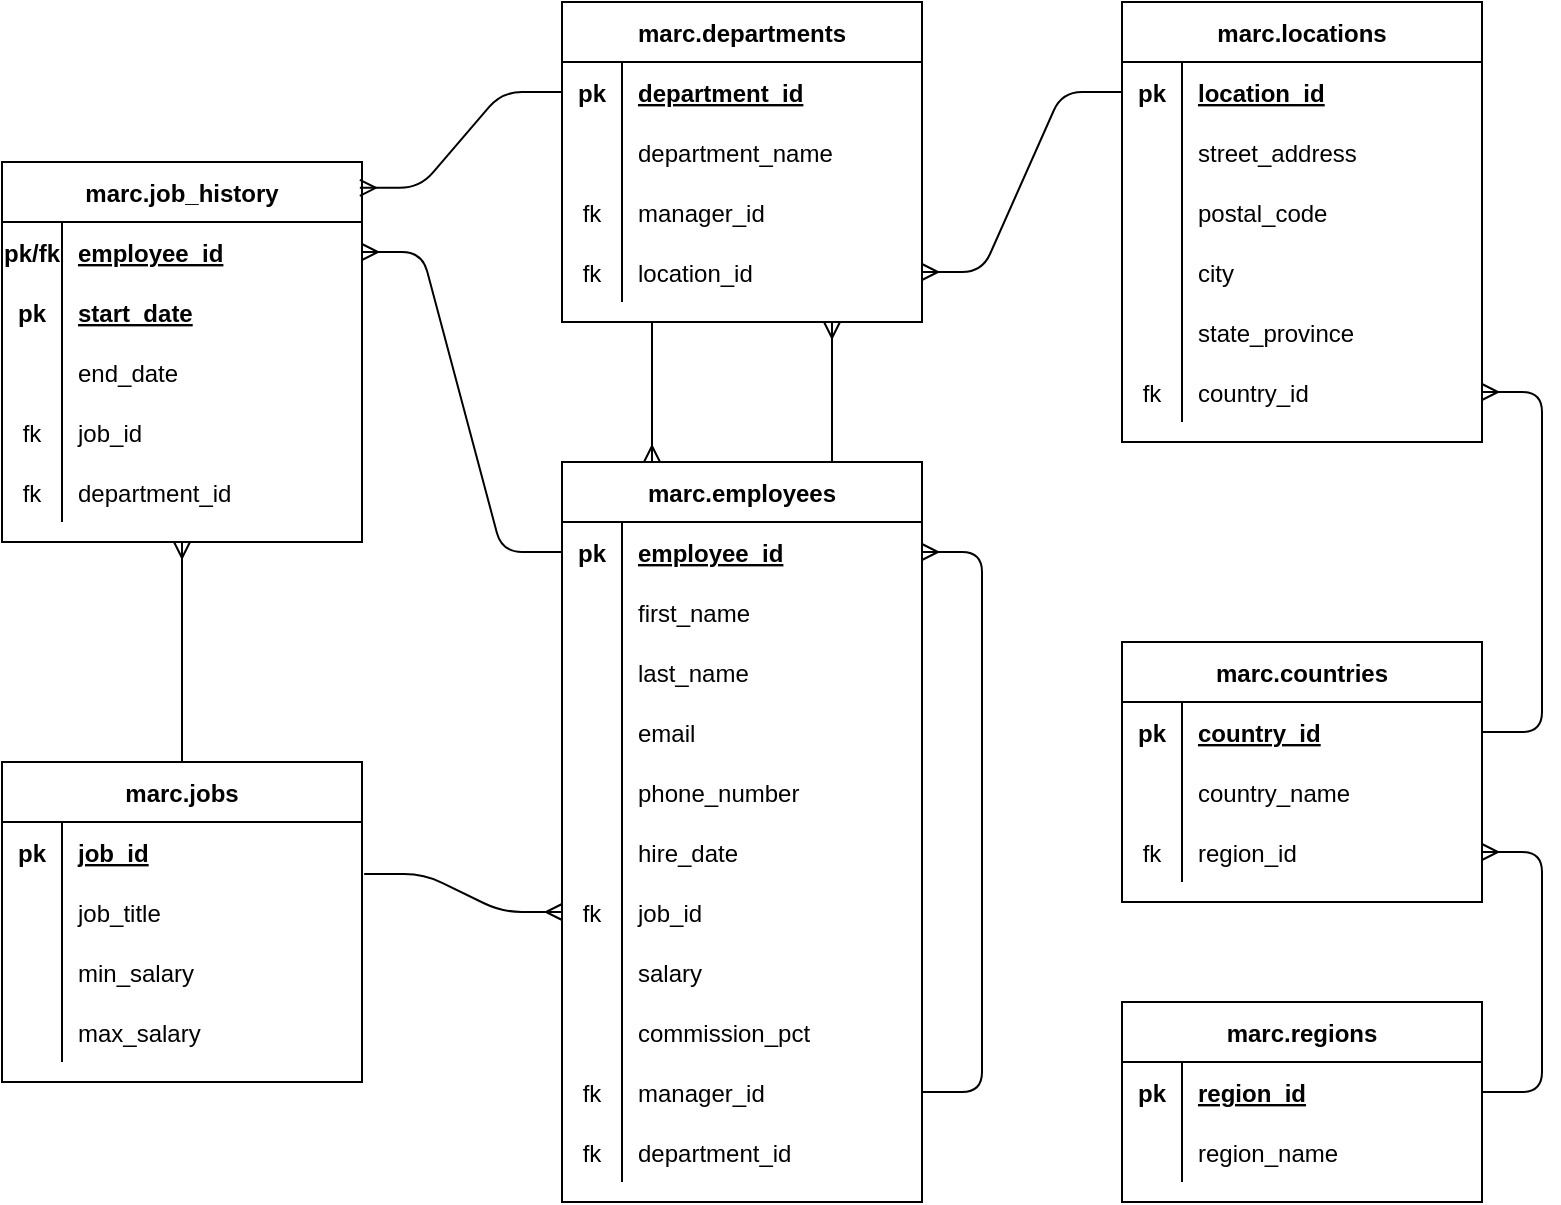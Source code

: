 <mxfile version="13.10.9" type="github">
  <diagram id="ZpVKJlafUMxPQvBSYvlX" name="Page-1">
    <mxGraphModel dx="1316" dy="794" grid="1" gridSize="10" guides="1" tooltips="1" connect="1" arrows="1" fold="1" page="1" pageScale="1" pageWidth="1100" pageHeight="850" math="0" shadow="0">
      <root>
        <mxCell id="0" />
        <mxCell id="1" parent="0" />
        <mxCell id="dgMPQlevAbUmr4scO9Fv-1" value="marc.regions" style="shape=table;startSize=30;container=1;collapsible=1;childLayout=tableLayout;fixedRows=1;rowLines=0;fontStyle=1;align=center;resizeLast=1;" parent="1" vertex="1">
          <mxGeometry x="740" y="620" width="180" height="100" as="geometry" />
        </mxCell>
        <mxCell id="dgMPQlevAbUmr4scO9Fv-2" value="" style="shape=partialRectangle;collapsible=0;dropTarget=0;pointerEvents=0;fillColor=none;top=0;left=0;bottom=1;right=0;points=[[0,0.5],[1,0.5]];portConstraint=eastwest;strokeColor=none;" parent="dgMPQlevAbUmr4scO9Fv-1" vertex="1">
          <mxGeometry y="30" width="180" height="30" as="geometry" />
        </mxCell>
        <mxCell id="dgMPQlevAbUmr4scO9Fv-3" value="pk" style="shape=partialRectangle;connectable=0;fillColor=none;top=0;left=0;bottom=0;right=0;fontStyle=1;overflow=hidden;" parent="dgMPQlevAbUmr4scO9Fv-2" vertex="1">
          <mxGeometry width="30" height="30" as="geometry" />
        </mxCell>
        <mxCell id="dgMPQlevAbUmr4scO9Fv-4" value="region_id" style="shape=partialRectangle;connectable=0;fillColor=none;top=0;left=0;bottom=0;right=0;align=left;spacingLeft=6;fontStyle=5;overflow=hidden;" parent="dgMPQlevAbUmr4scO9Fv-2" vertex="1">
          <mxGeometry x="30" width="150" height="30" as="geometry" />
        </mxCell>
        <mxCell id="dgMPQlevAbUmr4scO9Fv-5" value="" style="shape=partialRectangle;collapsible=0;dropTarget=0;pointerEvents=0;fillColor=none;top=0;left=0;bottom=0;right=0;points=[[0,0.5],[1,0.5]];portConstraint=eastwest;strokeColor=none;" parent="dgMPQlevAbUmr4scO9Fv-1" vertex="1">
          <mxGeometry y="60" width="180" height="30" as="geometry" />
        </mxCell>
        <mxCell id="dgMPQlevAbUmr4scO9Fv-6" value="" style="shape=partialRectangle;connectable=0;fillColor=none;top=0;left=0;bottom=0;right=0;editable=1;overflow=hidden;" parent="dgMPQlevAbUmr4scO9Fv-5" vertex="1">
          <mxGeometry width="30" height="30" as="geometry" />
        </mxCell>
        <mxCell id="dgMPQlevAbUmr4scO9Fv-7" value="region_name" style="shape=partialRectangle;connectable=0;fillColor=none;top=0;left=0;bottom=0;right=0;align=left;spacingLeft=6;overflow=hidden;" parent="dgMPQlevAbUmr4scO9Fv-5" vertex="1">
          <mxGeometry x="30" width="150" height="30" as="geometry" />
        </mxCell>
        <mxCell id="dgMPQlevAbUmr4scO9Fv-14" value="marc.countries" style="shape=table;startSize=30;container=1;collapsible=1;childLayout=tableLayout;fixedRows=1;rowLines=0;fontStyle=1;align=center;resizeLast=1;strokeColor=#000000;" parent="1" vertex="1">
          <mxGeometry x="740" y="440" width="180" height="130" as="geometry" />
        </mxCell>
        <mxCell id="dgMPQlevAbUmr4scO9Fv-15" value="" style="shape=partialRectangle;collapsible=0;dropTarget=0;pointerEvents=0;fillColor=none;top=0;left=0;bottom=1;right=0;points=[[0,0.5],[1,0.5]];portConstraint=eastwest;strokeColor=none;" parent="dgMPQlevAbUmr4scO9Fv-14" vertex="1">
          <mxGeometry y="30" width="180" height="30" as="geometry" />
        </mxCell>
        <mxCell id="dgMPQlevAbUmr4scO9Fv-16" value="pk" style="shape=partialRectangle;connectable=0;fillColor=none;top=0;left=0;bottom=0;right=0;fontStyle=1;overflow=hidden;" parent="dgMPQlevAbUmr4scO9Fv-15" vertex="1">
          <mxGeometry width="30" height="30" as="geometry" />
        </mxCell>
        <mxCell id="dgMPQlevAbUmr4scO9Fv-17" value="country_id" style="shape=partialRectangle;connectable=0;fillColor=none;top=0;left=0;bottom=0;right=0;align=left;spacingLeft=6;fontStyle=5;overflow=hidden;" parent="dgMPQlevAbUmr4scO9Fv-15" vertex="1">
          <mxGeometry x="30" width="150" height="30" as="geometry" />
        </mxCell>
        <mxCell id="dgMPQlevAbUmr4scO9Fv-18" value="" style="shape=partialRectangle;collapsible=0;dropTarget=0;pointerEvents=0;fillColor=none;top=0;left=0;bottom=0;right=0;points=[[0,0.5],[1,0.5]];portConstraint=eastwest;" parent="dgMPQlevAbUmr4scO9Fv-14" vertex="1">
          <mxGeometry y="60" width="180" height="30" as="geometry" />
        </mxCell>
        <mxCell id="dgMPQlevAbUmr4scO9Fv-19" value="" style="shape=partialRectangle;connectable=0;fillColor=none;top=0;left=0;bottom=0;right=0;editable=1;overflow=hidden;" parent="dgMPQlevAbUmr4scO9Fv-18" vertex="1">
          <mxGeometry width="30" height="30" as="geometry" />
        </mxCell>
        <mxCell id="dgMPQlevAbUmr4scO9Fv-20" value="country_name" style="shape=partialRectangle;connectable=0;fillColor=none;top=0;left=0;bottom=0;right=0;align=left;spacingLeft=6;overflow=hidden;" parent="dgMPQlevAbUmr4scO9Fv-18" vertex="1">
          <mxGeometry x="30" width="150" height="30" as="geometry" />
        </mxCell>
        <mxCell id="dgMPQlevAbUmr4scO9Fv-21" value="" style="shape=partialRectangle;collapsible=0;dropTarget=0;pointerEvents=0;fillColor=none;top=0;left=0;bottom=0;right=0;points=[[0,0.5],[1,0.5]];portConstraint=eastwest;" parent="dgMPQlevAbUmr4scO9Fv-14" vertex="1">
          <mxGeometry y="90" width="180" height="30" as="geometry" />
        </mxCell>
        <mxCell id="dgMPQlevAbUmr4scO9Fv-22" value="fk" style="shape=partialRectangle;connectable=0;fillColor=none;top=0;left=0;bottom=0;right=0;editable=1;overflow=hidden;" parent="dgMPQlevAbUmr4scO9Fv-21" vertex="1">
          <mxGeometry width="30" height="30" as="geometry" />
        </mxCell>
        <mxCell id="dgMPQlevAbUmr4scO9Fv-23" value="region_id" style="shape=partialRectangle;connectable=0;fillColor=none;top=0;left=0;bottom=0;right=0;align=left;spacingLeft=6;overflow=hidden;" parent="dgMPQlevAbUmr4scO9Fv-21" vertex="1">
          <mxGeometry x="30" width="150" height="30" as="geometry" />
        </mxCell>
        <mxCell id="dgMPQlevAbUmr4scO9Fv-27" value="" style="edgeStyle=entityRelationEdgeStyle;fontSize=12;html=1;endArrow=ERmany;exitX=1;exitY=0.5;exitDx=0;exitDy=0;entryX=1;entryY=0.5;entryDx=0;entryDy=0;" parent="1" source="dgMPQlevAbUmr4scO9Fv-2" target="dgMPQlevAbUmr4scO9Fv-21" edge="1">
          <mxGeometry width="100" height="100" relative="1" as="geometry">
            <mxPoint x="370" y="460" as="sourcePoint" />
            <mxPoint x="850" y="440" as="targetPoint" />
          </mxGeometry>
        </mxCell>
        <mxCell id="dgMPQlevAbUmr4scO9Fv-54" value="marc.locations" style="shape=table;startSize=30;container=1;collapsible=1;childLayout=tableLayout;fixedRows=1;rowLines=0;fontStyle=1;align=center;resizeLast=1;strokeColor=#000000;" parent="1" vertex="1">
          <mxGeometry x="740" y="120" width="180" height="220" as="geometry" />
        </mxCell>
        <mxCell id="dgMPQlevAbUmr4scO9Fv-55" value="" style="shape=partialRectangle;collapsible=0;dropTarget=0;pointerEvents=0;fillColor=none;top=0;left=0;bottom=1;right=0;points=[[0,0.5],[1,0.5]];portConstraint=eastwest;strokeColor=none;" parent="dgMPQlevAbUmr4scO9Fv-54" vertex="1">
          <mxGeometry y="30" width="180" height="30" as="geometry" />
        </mxCell>
        <mxCell id="dgMPQlevAbUmr4scO9Fv-56" value="pk" style="shape=partialRectangle;connectable=0;fillColor=none;top=0;left=0;bottom=0;right=0;fontStyle=1;overflow=hidden;" parent="dgMPQlevAbUmr4scO9Fv-55" vertex="1">
          <mxGeometry width="30" height="30" as="geometry" />
        </mxCell>
        <mxCell id="dgMPQlevAbUmr4scO9Fv-57" value="location_id" style="shape=partialRectangle;connectable=0;fillColor=none;top=0;left=0;bottom=0;right=0;align=left;spacingLeft=6;fontStyle=5;overflow=hidden;" parent="dgMPQlevAbUmr4scO9Fv-55" vertex="1">
          <mxGeometry x="30" width="150" height="30" as="geometry" />
        </mxCell>
        <mxCell id="dgMPQlevAbUmr4scO9Fv-58" value="" style="shape=partialRectangle;collapsible=0;dropTarget=0;pointerEvents=0;fillColor=none;top=0;left=0;bottom=0;right=0;points=[[0,0.5],[1,0.5]];portConstraint=eastwest;" parent="dgMPQlevAbUmr4scO9Fv-54" vertex="1">
          <mxGeometry y="60" width="180" height="30" as="geometry" />
        </mxCell>
        <mxCell id="dgMPQlevAbUmr4scO9Fv-59" value="" style="shape=partialRectangle;connectable=0;fillColor=none;top=0;left=0;bottom=0;right=0;editable=1;overflow=hidden;" parent="dgMPQlevAbUmr4scO9Fv-58" vertex="1">
          <mxGeometry width="30" height="30" as="geometry" />
        </mxCell>
        <mxCell id="dgMPQlevAbUmr4scO9Fv-60" value="street_address" style="shape=partialRectangle;connectable=0;fillColor=none;top=0;left=0;bottom=0;right=0;align=left;spacingLeft=6;overflow=hidden;" parent="dgMPQlevAbUmr4scO9Fv-58" vertex="1">
          <mxGeometry x="30" width="150" height="30" as="geometry" />
        </mxCell>
        <mxCell id="dgMPQlevAbUmr4scO9Fv-61" value="" style="shape=partialRectangle;collapsible=0;dropTarget=0;pointerEvents=0;fillColor=none;top=0;left=0;bottom=0;right=0;points=[[0,0.5],[1,0.5]];portConstraint=eastwest;" parent="dgMPQlevAbUmr4scO9Fv-54" vertex="1">
          <mxGeometry y="90" width="180" height="30" as="geometry" />
        </mxCell>
        <mxCell id="dgMPQlevAbUmr4scO9Fv-62" value="" style="shape=partialRectangle;connectable=0;fillColor=none;top=0;left=0;bottom=0;right=0;editable=1;overflow=hidden;" parent="dgMPQlevAbUmr4scO9Fv-61" vertex="1">
          <mxGeometry width="30" height="30" as="geometry" />
        </mxCell>
        <mxCell id="dgMPQlevAbUmr4scO9Fv-63" value="postal_code" style="shape=partialRectangle;connectable=0;fillColor=none;top=0;left=0;bottom=0;right=0;align=left;spacingLeft=6;overflow=hidden;" parent="dgMPQlevAbUmr4scO9Fv-61" vertex="1">
          <mxGeometry x="30" width="150" height="30" as="geometry" />
        </mxCell>
        <mxCell id="dgMPQlevAbUmr4scO9Fv-64" value="" style="shape=partialRectangle;collapsible=0;dropTarget=0;pointerEvents=0;fillColor=none;top=0;left=0;bottom=0;right=0;points=[[0,0.5],[1,0.5]];portConstraint=eastwest;" parent="dgMPQlevAbUmr4scO9Fv-54" vertex="1">
          <mxGeometry y="120" width="180" height="30" as="geometry" />
        </mxCell>
        <mxCell id="dgMPQlevAbUmr4scO9Fv-65" value="" style="shape=partialRectangle;connectable=0;fillColor=none;top=0;left=0;bottom=0;right=0;editable=1;overflow=hidden;" parent="dgMPQlevAbUmr4scO9Fv-64" vertex="1">
          <mxGeometry width="30" height="30" as="geometry" />
        </mxCell>
        <mxCell id="dgMPQlevAbUmr4scO9Fv-66" value="city" style="shape=partialRectangle;connectable=0;fillColor=none;top=0;left=0;bottom=0;right=0;align=left;spacingLeft=6;overflow=hidden;" parent="dgMPQlevAbUmr4scO9Fv-64" vertex="1">
          <mxGeometry x="30" width="150" height="30" as="geometry" />
        </mxCell>
        <mxCell id="dgMPQlevAbUmr4scO9Fv-71" value="" style="shape=partialRectangle;collapsible=0;dropTarget=0;pointerEvents=0;fillColor=none;top=0;left=0;bottom=0;right=0;points=[[0,0.5],[1,0.5]];portConstraint=eastwest;" parent="dgMPQlevAbUmr4scO9Fv-54" vertex="1">
          <mxGeometry y="150" width="180" height="30" as="geometry" />
        </mxCell>
        <mxCell id="dgMPQlevAbUmr4scO9Fv-72" value="" style="shape=partialRectangle;connectable=0;fillColor=none;top=0;left=0;bottom=0;right=0;editable=1;overflow=hidden;" parent="dgMPQlevAbUmr4scO9Fv-71" vertex="1">
          <mxGeometry width="30" height="30" as="geometry" />
        </mxCell>
        <mxCell id="dgMPQlevAbUmr4scO9Fv-73" value="state_province" style="shape=partialRectangle;connectable=0;fillColor=none;top=0;left=0;bottom=0;right=0;align=left;spacingLeft=6;overflow=hidden;" parent="dgMPQlevAbUmr4scO9Fv-71" vertex="1">
          <mxGeometry x="30" width="150" height="30" as="geometry" />
        </mxCell>
        <mxCell id="dgMPQlevAbUmr4scO9Fv-74" value="" style="shape=partialRectangle;collapsible=0;dropTarget=0;pointerEvents=0;fillColor=none;top=0;left=0;bottom=0;right=0;points=[[0,0.5],[1,0.5]];portConstraint=eastwest;" parent="dgMPQlevAbUmr4scO9Fv-54" vertex="1">
          <mxGeometry y="180" width="180" height="30" as="geometry" />
        </mxCell>
        <mxCell id="dgMPQlevAbUmr4scO9Fv-75" value="fk" style="shape=partialRectangle;connectable=0;fillColor=none;top=0;left=0;bottom=0;right=0;editable=1;overflow=hidden;" parent="dgMPQlevAbUmr4scO9Fv-74" vertex="1">
          <mxGeometry width="30" height="30" as="geometry" />
        </mxCell>
        <mxCell id="dgMPQlevAbUmr4scO9Fv-76" value="country_id" style="shape=partialRectangle;connectable=0;fillColor=none;top=0;left=0;bottom=0;right=0;align=left;spacingLeft=6;overflow=hidden;" parent="dgMPQlevAbUmr4scO9Fv-74" vertex="1">
          <mxGeometry x="30" width="150" height="30" as="geometry" />
        </mxCell>
        <mxCell id="dgMPQlevAbUmr4scO9Fv-77" value="" style="edgeStyle=entityRelationEdgeStyle;fontSize=12;html=1;endArrow=ERmany;exitX=1;exitY=0.5;exitDx=0;exitDy=0;" parent="1" source="dgMPQlevAbUmr4scO9Fv-15" target="dgMPQlevAbUmr4scO9Fv-74" edge="1">
          <mxGeometry width="100" height="100" relative="1" as="geometry">
            <mxPoint x="370" y="500" as="sourcePoint" />
            <mxPoint x="470" y="400" as="targetPoint" />
          </mxGeometry>
        </mxCell>
        <mxCell id="dgMPQlevAbUmr4scO9Fv-78" value="marc.departments" style="shape=table;startSize=30;container=1;collapsible=1;childLayout=tableLayout;fixedRows=1;rowLines=0;fontStyle=1;align=center;resizeLast=1;strokeColor=#000000;" parent="1" vertex="1">
          <mxGeometry x="460" y="120" width="180" height="160" as="geometry" />
        </mxCell>
        <mxCell id="dgMPQlevAbUmr4scO9Fv-79" value="" style="shape=partialRectangle;collapsible=0;dropTarget=0;pointerEvents=0;fillColor=none;top=0;left=0;bottom=1;right=0;points=[[0,0.5],[1,0.5]];portConstraint=eastwest;strokeColor=none;" parent="dgMPQlevAbUmr4scO9Fv-78" vertex="1">
          <mxGeometry y="30" width="180" height="30" as="geometry" />
        </mxCell>
        <mxCell id="dgMPQlevAbUmr4scO9Fv-80" value="pk" style="shape=partialRectangle;connectable=0;fillColor=none;top=0;left=0;bottom=0;right=0;fontStyle=1;overflow=hidden;" parent="dgMPQlevAbUmr4scO9Fv-79" vertex="1">
          <mxGeometry width="30" height="30" as="geometry" />
        </mxCell>
        <mxCell id="dgMPQlevAbUmr4scO9Fv-81" value="department_id" style="shape=partialRectangle;connectable=0;fillColor=none;top=0;left=0;bottom=0;right=0;align=left;spacingLeft=6;fontStyle=5;overflow=hidden;" parent="dgMPQlevAbUmr4scO9Fv-79" vertex="1">
          <mxGeometry x="30" width="150" height="30" as="geometry" />
        </mxCell>
        <mxCell id="dgMPQlevAbUmr4scO9Fv-82" value="" style="shape=partialRectangle;collapsible=0;dropTarget=0;pointerEvents=0;fillColor=none;top=0;left=0;bottom=0;right=0;points=[[0,0.5],[1,0.5]];portConstraint=eastwest;" parent="dgMPQlevAbUmr4scO9Fv-78" vertex="1">
          <mxGeometry y="60" width="180" height="30" as="geometry" />
        </mxCell>
        <mxCell id="dgMPQlevAbUmr4scO9Fv-83" value="" style="shape=partialRectangle;connectable=0;fillColor=none;top=0;left=0;bottom=0;right=0;editable=1;overflow=hidden;" parent="dgMPQlevAbUmr4scO9Fv-82" vertex="1">
          <mxGeometry width="30" height="30" as="geometry" />
        </mxCell>
        <mxCell id="dgMPQlevAbUmr4scO9Fv-84" value="department_name" style="shape=partialRectangle;connectable=0;fillColor=none;top=0;left=0;bottom=0;right=0;align=left;spacingLeft=6;overflow=hidden;" parent="dgMPQlevAbUmr4scO9Fv-82" vertex="1">
          <mxGeometry x="30" width="150" height="30" as="geometry" />
        </mxCell>
        <mxCell id="dgMPQlevAbUmr4scO9Fv-85" value="" style="shape=partialRectangle;collapsible=0;dropTarget=0;pointerEvents=0;fillColor=none;top=0;left=0;bottom=0;right=0;points=[[0,0.5],[1,0.5]];portConstraint=eastwest;" parent="dgMPQlevAbUmr4scO9Fv-78" vertex="1">
          <mxGeometry y="90" width="180" height="30" as="geometry" />
        </mxCell>
        <mxCell id="dgMPQlevAbUmr4scO9Fv-86" value="fk" style="shape=partialRectangle;connectable=0;fillColor=none;top=0;left=0;bottom=0;right=0;editable=1;overflow=hidden;" parent="dgMPQlevAbUmr4scO9Fv-85" vertex="1">
          <mxGeometry width="30" height="30" as="geometry" />
        </mxCell>
        <mxCell id="dgMPQlevAbUmr4scO9Fv-87" value="manager_id" style="shape=partialRectangle;connectable=0;fillColor=none;top=0;left=0;bottom=0;right=0;align=left;spacingLeft=6;overflow=hidden;" parent="dgMPQlevAbUmr4scO9Fv-85" vertex="1">
          <mxGeometry x="30" width="150" height="30" as="geometry" />
        </mxCell>
        <mxCell id="dgMPQlevAbUmr4scO9Fv-88" value="" style="shape=partialRectangle;collapsible=0;dropTarget=0;pointerEvents=0;fillColor=none;top=0;left=0;bottom=0;right=0;points=[[0,0.5],[1,0.5]];portConstraint=eastwest;" parent="dgMPQlevAbUmr4scO9Fv-78" vertex="1">
          <mxGeometry y="120" width="180" height="30" as="geometry" />
        </mxCell>
        <mxCell id="dgMPQlevAbUmr4scO9Fv-89" value="fk" style="shape=partialRectangle;connectable=0;fillColor=none;top=0;left=0;bottom=0;right=0;editable=1;overflow=hidden;" parent="dgMPQlevAbUmr4scO9Fv-88" vertex="1">
          <mxGeometry width="30" height="30" as="geometry" />
        </mxCell>
        <mxCell id="dgMPQlevAbUmr4scO9Fv-90" value="location_id" style="shape=partialRectangle;connectable=0;fillColor=none;top=0;left=0;bottom=0;right=0;align=left;spacingLeft=6;overflow=hidden;" parent="dgMPQlevAbUmr4scO9Fv-88" vertex="1">
          <mxGeometry x="30" width="150" height="30" as="geometry" />
        </mxCell>
        <mxCell id="dgMPQlevAbUmr4scO9Fv-91" value="" style="edgeStyle=entityRelationEdgeStyle;fontSize=12;html=1;endArrow=ERmany;entryX=1;entryY=0.5;entryDx=0;entryDy=0;exitX=0;exitY=0.5;exitDx=0;exitDy=0;" parent="1" source="dgMPQlevAbUmr4scO9Fv-55" target="dgMPQlevAbUmr4scO9Fv-88" edge="1">
          <mxGeometry width="100" height="100" relative="1" as="geometry">
            <mxPoint x="370" y="500" as="sourcePoint" />
            <mxPoint x="470" y="400" as="targetPoint" />
          </mxGeometry>
        </mxCell>
        <mxCell id="dgMPQlevAbUmr4scO9Fv-105" value="marc.employees" style="shape=table;startSize=30;container=1;collapsible=1;childLayout=tableLayout;fixedRows=1;rowLines=0;fontStyle=1;align=center;resizeLast=1;strokeColor=#000000;" parent="1" vertex="1">
          <mxGeometry x="460" y="350" width="180" height="370" as="geometry" />
        </mxCell>
        <mxCell id="dgMPQlevAbUmr4scO9Fv-106" value="" style="shape=partialRectangle;collapsible=0;dropTarget=0;pointerEvents=0;fillColor=none;top=0;left=0;bottom=1;right=0;points=[[0,0.5],[1,0.5]];portConstraint=eastwest;strokeColor=none;" parent="dgMPQlevAbUmr4scO9Fv-105" vertex="1">
          <mxGeometry y="30" width="180" height="30" as="geometry" />
        </mxCell>
        <mxCell id="dgMPQlevAbUmr4scO9Fv-107" value="pk" style="shape=partialRectangle;connectable=0;fillColor=none;top=0;left=0;bottom=0;right=0;fontStyle=1;overflow=hidden;" parent="dgMPQlevAbUmr4scO9Fv-106" vertex="1">
          <mxGeometry width="30" height="30" as="geometry" />
        </mxCell>
        <mxCell id="dgMPQlevAbUmr4scO9Fv-108" value="employee_id" style="shape=partialRectangle;connectable=0;fillColor=none;top=0;left=0;bottom=0;right=0;align=left;spacingLeft=6;fontStyle=5;overflow=hidden;" parent="dgMPQlevAbUmr4scO9Fv-106" vertex="1">
          <mxGeometry x="30" width="150" height="30" as="geometry" />
        </mxCell>
        <mxCell id="dgMPQlevAbUmr4scO9Fv-109" value="" style="shape=partialRectangle;collapsible=0;dropTarget=0;pointerEvents=0;fillColor=none;top=0;left=0;bottom=0;right=0;points=[[0,0.5],[1,0.5]];portConstraint=eastwest;" parent="dgMPQlevAbUmr4scO9Fv-105" vertex="1">
          <mxGeometry y="60" width="180" height="30" as="geometry" />
        </mxCell>
        <mxCell id="dgMPQlevAbUmr4scO9Fv-110" value="" style="shape=partialRectangle;connectable=0;fillColor=none;top=0;left=0;bottom=0;right=0;editable=1;overflow=hidden;" parent="dgMPQlevAbUmr4scO9Fv-109" vertex="1">
          <mxGeometry width="30" height="30" as="geometry" />
        </mxCell>
        <mxCell id="dgMPQlevAbUmr4scO9Fv-111" value="first_name" style="shape=partialRectangle;connectable=0;fillColor=none;top=0;left=0;bottom=0;right=0;align=left;spacingLeft=6;overflow=hidden;" parent="dgMPQlevAbUmr4scO9Fv-109" vertex="1">
          <mxGeometry x="30" width="150" height="30" as="geometry" />
        </mxCell>
        <mxCell id="dgMPQlevAbUmr4scO9Fv-112" value="" style="shape=partialRectangle;collapsible=0;dropTarget=0;pointerEvents=0;fillColor=none;top=0;left=0;bottom=0;right=0;points=[[0,0.5],[1,0.5]];portConstraint=eastwest;" parent="dgMPQlevAbUmr4scO9Fv-105" vertex="1">
          <mxGeometry y="90" width="180" height="30" as="geometry" />
        </mxCell>
        <mxCell id="dgMPQlevAbUmr4scO9Fv-113" value="" style="shape=partialRectangle;connectable=0;fillColor=none;top=0;left=0;bottom=0;right=0;editable=1;overflow=hidden;" parent="dgMPQlevAbUmr4scO9Fv-112" vertex="1">
          <mxGeometry width="30" height="30" as="geometry" />
        </mxCell>
        <mxCell id="dgMPQlevAbUmr4scO9Fv-114" value="last_name" style="shape=partialRectangle;connectable=0;fillColor=none;top=0;left=0;bottom=0;right=0;align=left;spacingLeft=6;overflow=hidden;" parent="dgMPQlevAbUmr4scO9Fv-112" vertex="1">
          <mxGeometry x="30" width="150" height="30" as="geometry" />
        </mxCell>
        <mxCell id="dgMPQlevAbUmr4scO9Fv-115" value="" style="shape=partialRectangle;collapsible=0;dropTarget=0;pointerEvents=0;fillColor=none;top=0;left=0;bottom=0;right=0;points=[[0,0.5],[1,0.5]];portConstraint=eastwest;" parent="dgMPQlevAbUmr4scO9Fv-105" vertex="1">
          <mxGeometry y="120" width="180" height="30" as="geometry" />
        </mxCell>
        <mxCell id="dgMPQlevAbUmr4scO9Fv-116" value="" style="shape=partialRectangle;connectable=0;fillColor=none;top=0;left=0;bottom=0;right=0;editable=1;overflow=hidden;" parent="dgMPQlevAbUmr4scO9Fv-115" vertex="1">
          <mxGeometry width="30" height="30" as="geometry" />
        </mxCell>
        <mxCell id="dgMPQlevAbUmr4scO9Fv-117" value="email" style="shape=partialRectangle;connectable=0;fillColor=none;top=0;left=0;bottom=0;right=0;align=left;spacingLeft=6;overflow=hidden;" parent="dgMPQlevAbUmr4scO9Fv-115" vertex="1">
          <mxGeometry x="30" width="150" height="30" as="geometry" />
        </mxCell>
        <mxCell id="dgMPQlevAbUmr4scO9Fv-118" value="" style="shape=partialRectangle;collapsible=0;dropTarget=0;pointerEvents=0;fillColor=none;top=0;left=0;bottom=0;right=0;points=[[0,0.5],[1,0.5]];portConstraint=eastwest;" parent="dgMPQlevAbUmr4scO9Fv-105" vertex="1">
          <mxGeometry y="150" width="180" height="30" as="geometry" />
        </mxCell>
        <mxCell id="dgMPQlevAbUmr4scO9Fv-119" value="" style="shape=partialRectangle;connectable=0;fillColor=none;top=0;left=0;bottom=0;right=0;editable=1;overflow=hidden;" parent="dgMPQlevAbUmr4scO9Fv-118" vertex="1">
          <mxGeometry width="30" height="30" as="geometry" />
        </mxCell>
        <mxCell id="dgMPQlevAbUmr4scO9Fv-120" value="phone_number" style="shape=partialRectangle;connectable=0;fillColor=none;top=0;left=0;bottom=0;right=0;align=left;spacingLeft=6;overflow=hidden;" parent="dgMPQlevAbUmr4scO9Fv-118" vertex="1">
          <mxGeometry x="30" width="150" height="30" as="geometry" />
        </mxCell>
        <mxCell id="dgMPQlevAbUmr4scO9Fv-121" value="" style="shape=partialRectangle;collapsible=0;dropTarget=0;pointerEvents=0;fillColor=none;top=0;left=0;bottom=0;right=0;points=[[0,0.5],[1,0.5]];portConstraint=eastwest;" parent="dgMPQlevAbUmr4scO9Fv-105" vertex="1">
          <mxGeometry y="180" width="180" height="30" as="geometry" />
        </mxCell>
        <mxCell id="dgMPQlevAbUmr4scO9Fv-122" value="" style="shape=partialRectangle;connectable=0;fillColor=none;top=0;left=0;bottom=0;right=0;editable=1;overflow=hidden;" parent="dgMPQlevAbUmr4scO9Fv-121" vertex="1">
          <mxGeometry width="30" height="30" as="geometry" />
        </mxCell>
        <mxCell id="dgMPQlevAbUmr4scO9Fv-123" value="hire_date" style="shape=partialRectangle;connectable=0;fillColor=none;top=0;left=0;bottom=0;right=0;align=left;spacingLeft=6;overflow=hidden;" parent="dgMPQlevAbUmr4scO9Fv-121" vertex="1">
          <mxGeometry x="30" width="150" height="30" as="geometry" />
        </mxCell>
        <mxCell id="dgMPQlevAbUmr4scO9Fv-124" value="" style="shape=partialRectangle;collapsible=0;dropTarget=0;pointerEvents=0;fillColor=none;top=0;left=0;bottom=0;right=0;points=[[0,0.5],[1,0.5]];portConstraint=eastwest;" parent="dgMPQlevAbUmr4scO9Fv-105" vertex="1">
          <mxGeometry y="210" width="180" height="30" as="geometry" />
        </mxCell>
        <mxCell id="dgMPQlevAbUmr4scO9Fv-125" value="fk" style="shape=partialRectangle;connectable=0;fillColor=none;top=0;left=0;bottom=0;right=0;editable=1;overflow=hidden;" parent="dgMPQlevAbUmr4scO9Fv-124" vertex="1">
          <mxGeometry width="30" height="30" as="geometry" />
        </mxCell>
        <mxCell id="dgMPQlevAbUmr4scO9Fv-126" value="job_id" style="shape=partialRectangle;connectable=0;fillColor=none;top=0;left=0;bottom=0;right=0;align=left;spacingLeft=6;overflow=hidden;" parent="dgMPQlevAbUmr4scO9Fv-124" vertex="1">
          <mxGeometry x="30" width="150" height="30" as="geometry" />
        </mxCell>
        <mxCell id="dgMPQlevAbUmr4scO9Fv-127" value="" style="shape=partialRectangle;collapsible=0;dropTarget=0;pointerEvents=0;fillColor=none;top=0;left=0;bottom=0;right=0;points=[[0,0.5],[1,0.5]];portConstraint=eastwest;" parent="dgMPQlevAbUmr4scO9Fv-105" vertex="1">
          <mxGeometry y="240" width="180" height="30" as="geometry" />
        </mxCell>
        <mxCell id="dgMPQlevAbUmr4scO9Fv-128" value="" style="shape=partialRectangle;connectable=0;fillColor=none;top=0;left=0;bottom=0;right=0;editable=1;overflow=hidden;" parent="dgMPQlevAbUmr4scO9Fv-127" vertex="1">
          <mxGeometry width="30" height="30" as="geometry" />
        </mxCell>
        <mxCell id="dgMPQlevAbUmr4scO9Fv-129" value="salary" style="shape=partialRectangle;connectable=0;fillColor=none;top=0;left=0;bottom=0;right=0;align=left;spacingLeft=6;overflow=hidden;" parent="dgMPQlevAbUmr4scO9Fv-127" vertex="1">
          <mxGeometry x="30" width="150" height="30" as="geometry" />
        </mxCell>
        <mxCell id="dgMPQlevAbUmr4scO9Fv-130" value="" style="shape=partialRectangle;collapsible=0;dropTarget=0;pointerEvents=0;fillColor=none;top=0;left=0;bottom=0;right=0;points=[[0,0.5],[1,0.5]];portConstraint=eastwest;" parent="dgMPQlevAbUmr4scO9Fv-105" vertex="1">
          <mxGeometry y="270" width="180" height="30" as="geometry" />
        </mxCell>
        <mxCell id="dgMPQlevAbUmr4scO9Fv-131" value="" style="shape=partialRectangle;connectable=0;fillColor=none;top=0;left=0;bottom=0;right=0;editable=1;overflow=hidden;" parent="dgMPQlevAbUmr4scO9Fv-130" vertex="1">
          <mxGeometry width="30" height="30" as="geometry" />
        </mxCell>
        <mxCell id="dgMPQlevAbUmr4scO9Fv-132" value="commission_pct" style="shape=partialRectangle;connectable=0;fillColor=none;top=0;left=0;bottom=0;right=0;align=left;spacingLeft=6;overflow=hidden;" parent="dgMPQlevAbUmr4scO9Fv-130" vertex="1">
          <mxGeometry x="30" width="150" height="30" as="geometry" />
        </mxCell>
        <mxCell id="dgMPQlevAbUmr4scO9Fv-133" value="" style="shape=partialRectangle;collapsible=0;dropTarget=0;pointerEvents=0;fillColor=none;top=0;left=0;bottom=0;right=0;points=[[0,0.5],[1,0.5]];portConstraint=eastwest;" parent="dgMPQlevAbUmr4scO9Fv-105" vertex="1">
          <mxGeometry y="300" width="180" height="30" as="geometry" />
        </mxCell>
        <mxCell id="dgMPQlevAbUmr4scO9Fv-134" value="fk" style="shape=partialRectangle;connectable=0;fillColor=none;top=0;left=0;bottom=0;right=0;editable=1;overflow=hidden;" parent="dgMPQlevAbUmr4scO9Fv-133" vertex="1">
          <mxGeometry width="30" height="30" as="geometry" />
        </mxCell>
        <mxCell id="dgMPQlevAbUmr4scO9Fv-135" value="manager_id" style="shape=partialRectangle;connectable=0;fillColor=none;top=0;left=0;bottom=0;right=0;align=left;spacingLeft=6;overflow=hidden;" parent="dgMPQlevAbUmr4scO9Fv-133" vertex="1">
          <mxGeometry x="30" width="150" height="30" as="geometry" />
        </mxCell>
        <mxCell id="dgMPQlevAbUmr4scO9Fv-136" value="" style="shape=partialRectangle;collapsible=0;dropTarget=0;pointerEvents=0;fillColor=none;top=0;left=0;bottom=0;right=0;points=[[0,0.5],[1,0.5]];portConstraint=eastwest;" parent="dgMPQlevAbUmr4scO9Fv-105" vertex="1">
          <mxGeometry y="330" width="180" height="30" as="geometry" />
        </mxCell>
        <mxCell id="dgMPQlevAbUmr4scO9Fv-137" value="fk" style="shape=partialRectangle;connectable=0;fillColor=none;top=0;left=0;bottom=0;right=0;editable=1;overflow=hidden;" parent="dgMPQlevAbUmr4scO9Fv-136" vertex="1">
          <mxGeometry width="30" height="30" as="geometry" />
        </mxCell>
        <mxCell id="dgMPQlevAbUmr4scO9Fv-138" value="department_id" style="shape=partialRectangle;connectable=0;fillColor=none;top=0;left=0;bottom=0;right=0;align=left;spacingLeft=6;overflow=hidden;" parent="dgMPQlevAbUmr4scO9Fv-136" vertex="1">
          <mxGeometry x="30" width="150" height="30" as="geometry" />
        </mxCell>
        <mxCell id="b_ozZTmYtbOjiBoSTfj9-3" value="" style="edgeStyle=entityRelationEdgeStyle;fontSize=12;html=1;endArrow=ERmany;exitX=1;exitY=0.5;exitDx=0;exitDy=0;entryX=1;entryY=0.5;entryDx=0;entryDy=0;" edge="1" parent="dgMPQlevAbUmr4scO9Fv-105" source="dgMPQlevAbUmr4scO9Fv-133" target="dgMPQlevAbUmr4scO9Fv-106">
          <mxGeometry width="100" height="100" relative="1" as="geometry">
            <mxPoint x="210" y="100" as="sourcePoint" />
            <mxPoint x="134.94" y="171.11" as="targetPoint" />
          </mxGeometry>
        </mxCell>
        <mxCell id="dgMPQlevAbUmr4scO9Fv-145" value="marc.job_history" style="shape=table;startSize=30;container=1;collapsible=1;childLayout=tableLayout;fixedRows=1;rowLines=0;fontStyle=1;align=center;resizeLast=1;strokeColor=#000000;" parent="1" vertex="1">
          <mxGeometry x="180" y="200" width="180" height="190" as="geometry" />
        </mxCell>
        <mxCell id="dgMPQlevAbUmr4scO9Fv-146" value="" style="shape=partialRectangle;collapsible=0;dropTarget=0;pointerEvents=0;fillColor=none;top=0;left=0;bottom=1;right=0;points=[[0,0.5],[1,0.5]];portConstraint=eastwest;strokeColor=none;" parent="dgMPQlevAbUmr4scO9Fv-145" vertex="1">
          <mxGeometry y="30" width="180" height="30" as="geometry" />
        </mxCell>
        <mxCell id="dgMPQlevAbUmr4scO9Fv-147" value="pk/fk" style="shape=partialRectangle;connectable=0;fillColor=none;top=0;left=0;bottom=0;right=0;fontStyle=1;overflow=hidden;" parent="dgMPQlevAbUmr4scO9Fv-146" vertex="1">
          <mxGeometry width="30" height="30" as="geometry" />
        </mxCell>
        <mxCell id="dgMPQlevAbUmr4scO9Fv-148" value="employee_id" style="shape=partialRectangle;connectable=0;fillColor=none;top=0;left=0;bottom=0;right=0;align=left;spacingLeft=6;fontStyle=5;overflow=hidden;" parent="dgMPQlevAbUmr4scO9Fv-146" vertex="1">
          <mxGeometry x="30" width="150" height="30" as="geometry" />
        </mxCell>
        <mxCell id="dgMPQlevAbUmr4scO9Fv-149" value="" style="shape=partialRectangle;collapsible=0;dropTarget=0;pointerEvents=0;fillColor=none;top=0;left=0;bottom=0;right=0;points=[[0,0.5],[1,0.5]];portConstraint=eastwest;" parent="dgMPQlevAbUmr4scO9Fv-145" vertex="1">
          <mxGeometry y="60" width="180" height="30" as="geometry" />
        </mxCell>
        <mxCell id="dgMPQlevAbUmr4scO9Fv-150" value="pk" style="shape=partialRectangle;connectable=0;fillColor=none;top=0;left=0;bottom=0;right=0;editable=1;overflow=hidden;fontStyle=1" parent="dgMPQlevAbUmr4scO9Fv-149" vertex="1">
          <mxGeometry width="30" height="30" as="geometry" />
        </mxCell>
        <mxCell id="dgMPQlevAbUmr4scO9Fv-151" value="start_date" style="shape=partialRectangle;connectable=0;fillColor=none;top=0;left=0;bottom=0;right=0;align=left;spacingLeft=6;overflow=hidden;fontStyle=5" parent="dgMPQlevAbUmr4scO9Fv-149" vertex="1">
          <mxGeometry x="30" width="150" height="30" as="geometry" />
        </mxCell>
        <mxCell id="dgMPQlevAbUmr4scO9Fv-152" value="" style="shape=partialRectangle;collapsible=0;dropTarget=0;pointerEvents=0;fillColor=none;top=0;left=0;bottom=0;right=0;points=[[0,0.5],[1,0.5]];portConstraint=eastwest;" parent="dgMPQlevAbUmr4scO9Fv-145" vertex="1">
          <mxGeometry y="90" width="180" height="30" as="geometry" />
        </mxCell>
        <mxCell id="dgMPQlevAbUmr4scO9Fv-153" value="" style="shape=partialRectangle;connectable=0;fillColor=none;top=0;left=0;bottom=0;right=0;editable=1;overflow=hidden;fontStyle=1" parent="dgMPQlevAbUmr4scO9Fv-152" vertex="1">
          <mxGeometry width="30" height="30" as="geometry" />
        </mxCell>
        <mxCell id="dgMPQlevAbUmr4scO9Fv-154" value="end_date" style="shape=partialRectangle;connectable=0;fillColor=none;top=0;left=0;bottom=0;right=0;align=left;spacingLeft=6;overflow=hidden;fontStyle=0" parent="dgMPQlevAbUmr4scO9Fv-152" vertex="1">
          <mxGeometry x="30" width="150" height="30" as="geometry" />
        </mxCell>
        <mxCell id="dgMPQlevAbUmr4scO9Fv-155" value="" style="shape=partialRectangle;collapsible=0;dropTarget=0;pointerEvents=0;fillColor=none;top=0;left=0;bottom=0;right=0;points=[[0,0.5],[1,0.5]];portConstraint=eastwest;" parent="dgMPQlevAbUmr4scO9Fv-145" vertex="1">
          <mxGeometry y="120" width="180" height="30" as="geometry" />
        </mxCell>
        <mxCell id="dgMPQlevAbUmr4scO9Fv-156" value="fk" style="shape=partialRectangle;connectable=0;fillColor=none;top=0;left=0;bottom=0;right=0;editable=1;overflow=hidden;" parent="dgMPQlevAbUmr4scO9Fv-155" vertex="1">
          <mxGeometry width="30" height="30" as="geometry" />
        </mxCell>
        <mxCell id="dgMPQlevAbUmr4scO9Fv-157" value="job_id" style="shape=partialRectangle;connectable=0;fillColor=none;top=0;left=0;bottom=0;right=0;align=left;spacingLeft=6;overflow=hidden;" parent="dgMPQlevAbUmr4scO9Fv-155" vertex="1">
          <mxGeometry x="30" width="150" height="30" as="geometry" />
        </mxCell>
        <mxCell id="dgMPQlevAbUmr4scO9Fv-171" value="" style="shape=partialRectangle;collapsible=0;dropTarget=0;pointerEvents=0;fillColor=none;top=0;left=0;bottom=0;right=0;points=[[0,0.5],[1,0.5]];portConstraint=eastwest;" parent="dgMPQlevAbUmr4scO9Fv-145" vertex="1">
          <mxGeometry y="150" width="180" height="30" as="geometry" />
        </mxCell>
        <mxCell id="dgMPQlevAbUmr4scO9Fv-172" value="fk" style="shape=partialRectangle;connectable=0;fillColor=none;top=0;left=0;bottom=0;right=0;editable=1;overflow=hidden;" parent="dgMPQlevAbUmr4scO9Fv-171" vertex="1">
          <mxGeometry width="30" height="30" as="geometry" />
        </mxCell>
        <mxCell id="dgMPQlevAbUmr4scO9Fv-173" value="department_id" style="shape=partialRectangle;connectable=0;fillColor=none;top=0;left=0;bottom=0;right=0;align=left;spacingLeft=6;overflow=hidden;" parent="dgMPQlevAbUmr4scO9Fv-171" vertex="1">
          <mxGeometry x="30" width="150" height="30" as="geometry" />
        </mxCell>
        <mxCell id="dgMPQlevAbUmr4scO9Fv-158" value="marc.jobs" style="shape=table;startSize=30;container=1;collapsible=1;childLayout=tableLayout;fixedRows=1;rowLines=0;fontStyle=1;align=center;resizeLast=1;strokeColor=#000000;" parent="1" vertex="1">
          <mxGeometry x="180" y="500" width="180" height="160" as="geometry" />
        </mxCell>
        <mxCell id="dgMPQlevAbUmr4scO9Fv-159" value="" style="shape=partialRectangle;collapsible=0;dropTarget=0;pointerEvents=0;fillColor=none;top=0;left=0;bottom=1;right=0;points=[[0,0.5],[1,0.5]];portConstraint=eastwest;strokeColor=none;" parent="dgMPQlevAbUmr4scO9Fv-158" vertex="1">
          <mxGeometry y="30" width="180" height="30" as="geometry" />
        </mxCell>
        <mxCell id="dgMPQlevAbUmr4scO9Fv-160" value="pk" style="shape=partialRectangle;connectable=0;fillColor=none;top=0;left=0;bottom=0;right=0;fontStyle=1;overflow=hidden;" parent="dgMPQlevAbUmr4scO9Fv-159" vertex="1">
          <mxGeometry width="30" height="30" as="geometry" />
        </mxCell>
        <mxCell id="dgMPQlevAbUmr4scO9Fv-161" value="job_id" style="shape=partialRectangle;connectable=0;fillColor=none;top=0;left=0;bottom=0;right=0;align=left;spacingLeft=6;fontStyle=5;overflow=hidden;" parent="dgMPQlevAbUmr4scO9Fv-159" vertex="1">
          <mxGeometry x="30" width="150" height="30" as="geometry" />
        </mxCell>
        <mxCell id="dgMPQlevAbUmr4scO9Fv-162" value="" style="shape=partialRectangle;collapsible=0;dropTarget=0;pointerEvents=0;fillColor=none;top=0;left=0;bottom=0;right=0;points=[[0,0.5],[1,0.5]];portConstraint=eastwest;" parent="dgMPQlevAbUmr4scO9Fv-158" vertex="1">
          <mxGeometry y="60" width="180" height="30" as="geometry" />
        </mxCell>
        <mxCell id="dgMPQlevAbUmr4scO9Fv-163" value="" style="shape=partialRectangle;connectable=0;fillColor=none;top=0;left=0;bottom=0;right=0;editable=1;overflow=hidden;" parent="dgMPQlevAbUmr4scO9Fv-162" vertex="1">
          <mxGeometry width="30" height="30" as="geometry" />
        </mxCell>
        <mxCell id="dgMPQlevAbUmr4scO9Fv-164" value="job_title" style="shape=partialRectangle;connectable=0;fillColor=none;top=0;left=0;bottom=0;right=0;align=left;spacingLeft=6;overflow=hidden;" parent="dgMPQlevAbUmr4scO9Fv-162" vertex="1">
          <mxGeometry x="30" width="150" height="30" as="geometry" />
        </mxCell>
        <mxCell id="dgMPQlevAbUmr4scO9Fv-165" value="" style="shape=partialRectangle;collapsible=0;dropTarget=0;pointerEvents=0;fillColor=none;top=0;left=0;bottom=0;right=0;points=[[0,0.5],[1,0.5]];portConstraint=eastwest;" parent="dgMPQlevAbUmr4scO9Fv-158" vertex="1">
          <mxGeometry y="90" width="180" height="30" as="geometry" />
        </mxCell>
        <mxCell id="dgMPQlevAbUmr4scO9Fv-166" value="" style="shape=partialRectangle;connectable=0;fillColor=none;top=0;left=0;bottom=0;right=0;editable=1;overflow=hidden;" parent="dgMPQlevAbUmr4scO9Fv-165" vertex="1">
          <mxGeometry width="30" height="30" as="geometry" />
        </mxCell>
        <mxCell id="dgMPQlevAbUmr4scO9Fv-167" value="min_salary" style="shape=partialRectangle;connectable=0;fillColor=none;top=0;left=0;bottom=0;right=0;align=left;spacingLeft=6;overflow=hidden;" parent="dgMPQlevAbUmr4scO9Fv-165" vertex="1">
          <mxGeometry x="30" width="150" height="30" as="geometry" />
        </mxCell>
        <mxCell id="dgMPQlevAbUmr4scO9Fv-168" value="" style="shape=partialRectangle;collapsible=0;dropTarget=0;pointerEvents=0;fillColor=none;top=0;left=0;bottom=0;right=0;points=[[0,0.5],[1,0.5]];portConstraint=eastwest;" parent="dgMPQlevAbUmr4scO9Fv-158" vertex="1">
          <mxGeometry y="120" width="180" height="30" as="geometry" />
        </mxCell>
        <mxCell id="dgMPQlevAbUmr4scO9Fv-169" value="" style="shape=partialRectangle;connectable=0;fillColor=none;top=0;left=0;bottom=0;right=0;editable=1;overflow=hidden;" parent="dgMPQlevAbUmr4scO9Fv-168" vertex="1">
          <mxGeometry width="30" height="30" as="geometry" />
        </mxCell>
        <mxCell id="dgMPQlevAbUmr4scO9Fv-170" value="max_salary" style="shape=partialRectangle;connectable=0;fillColor=none;top=0;left=0;bottom=0;right=0;align=left;spacingLeft=6;overflow=hidden;" parent="dgMPQlevAbUmr4scO9Fv-168" vertex="1">
          <mxGeometry x="30" width="150" height="30" as="geometry" />
        </mxCell>
        <mxCell id="dgMPQlevAbUmr4scO9Fv-174" value="" style="edgeStyle=entityRelationEdgeStyle;fontSize=12;html=1;endArrow=ERmany;exitX=1.006;exitY=0.867;exitDx=0;exitDy=0;exitPerimeter=0;" parent="1" source="dgMPQlevAbUmr4scO9Fv-159" target="dgMPQlevAbUmr4scO9Fv-124" edge="1">
          <mxGeometry width="100" height="100" relative="1" as="geometry">
            <mxPoint x="370" y="400" as="sourcePoint" />
            <mxPoint x="470" y="300" as="targetPoint" />
          </mxGeometry>
        </mxCell>
        <mxCell id="dgMPQlevAbUmr4scO9Fv-175" value="" style="fontSize=12;html=1;endArrow=ERmany;entryX=0.5;entryY=1;entryDx=0;entryDy=0;exitX=0.5;exitY=0;exitDx=0;exitDy=0;" parent="1" source="dgMPQlevAbUmr4scO9Fv-158" target="dgMPQlevAbUmr4scO9Fv-145" edge="1">
          <mxGeometry width="100" height="100" relative="1" as="geometry">
            <mxPoint x="177" y="500" as="sourcePoint" />
            <mxPoint x="177" y="390" as="targetPoint" />
          </mxGeometry>
        </mxCell>
        <mxCell id="dgMPQlevAbUmr4scO9Fv-176" value="" style="edgeStyle=entityRelationEdgeStyle;fontSize=12;html=1;endArrow=ERmany;entryX=1;entryY=0.5;entryDx=0;entryDy=0;exitX=0;exitY=0.5;exitDx=0;exitDy=0;" parent="1" source="dgMPQlevAbUmr4scO9Fv-106" target="dgMPQlevAbUmr4scO9Fv-146" edge="1">
          <mxGeometry width="100" height="100" relative="1" as="geometry">
            <mxPoint x="370" y="400" as="sourcePoint" />
            <mxPoint x="470" y="300" as="targetPoint" />
          </mxGeometry>
        </mxCell>
        <mxCell id="dgMPQlevAbUmr4scO9Fv-177" value="" style="edgeStyle=entityRelationEdgeStyle;fontSize=12;html=1;endArrow=ERmany;entryX=0.994;entryY=0.068;entryDx=0;entryDy=0;entryPerimeter=0;exitX=0;exitY=0.5;exitDx=0;exitDy=0;" parent="1" source="dgMPQlevAbUmr4scO9Fv-79" target="dgMPQlevAbUmr4scO9Fv-145" edge="1">
          <mxGeometry width="100" height="100" relative="1" as="geometry">
            <mxPoint x="70" y="50" as="sourcePoint" />
            <mxPoint x="470" y="300" as="targetPoint" />
          </mxGeometry>
        </mxCell>
        <mxCell id="b_ozZTmYtbOjiBoSTfj9-4" value="" style="edgeStyle=orthogonalEdgeStyle;fontSize=12;html=1;endArrow=ERmany;entryX=0.75;entryY=1;entryDx=0;entryDy=0;" edge="1" parent="1" source="dgMPQlevAbUmr4scO9Fv-105" target="dgMPQlevAbUmr4scO9Fv-78">
          <mxGeometry width="100" height="100" relative="1" as="geometry">
            <mxPoint x="580" y="660" as="sourcePoint" />
            <mxPoint x="580" y="510" as="targetPoint" />
            <Array as="points">
              <mxPoint x="475" y="350" />
              <mxPoint x="475" y="350" />
            </Array>
          </mxGeometry>
        </mxCell>
        <mxCell id="b_ozZTmYtbOjiBoSTfj9-6" value="" style="fontSize=12;html=1;endArrow=ERmany;entryX=0.25;entryY=0;entryDx=0;entryDy=0;exitX=0.25;exitY=1;exitDx=0;exitDy=0;" edge="1" parent="1" source="dgMPQlevAbUmr4scO9Fv-78" target="dgMPQlevAbUmr4scO9Fv-105">
          <mxGeometry width="100" height="100" relative="1" as="geometry">
            <mxPoint x="370" y="280" as="sourcePoint" />
            <mxPoint x="540" y="320" as="targetPoint" />
          </mxGeometry>
        </mxCell>
      </root>
    </mxGraphModel>
  </diagram>
</mxfile>
